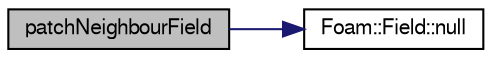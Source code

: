digraph "patchNeighbourField"
{
  bgcolor="transparent";
  edge [fontname="FreeSans",fontsize="10",labelfontname="FreeSans",labelfontsize="10"];
  node [fontname="FreeSans",fontsize="10",shape=record];
  rankdir="LR";
  Node1 [label="patchNeighbourField",height=0.2,width=0.4,color="black", fillcolor="grey75", style="filled" fontcolor="black"];
  Node1 -> Node2 [color="midnightblue",fontsize="10",style="solid",fontname="FreeSans"];
  Node2 [label="Foam::Field::null",height=0.2,width=0.4,color="black",URL="$a00733.html#ae0b3a6fd625bba5be58a9219a6afac42",tooltip="Return a null field. "];
}

